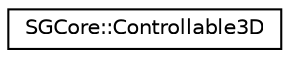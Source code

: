 digraph "Graphical Class Hierarchy"
{
 // LATEX_PDF_SIZE
  edge [fontname="Helvetica",fontsize="10",labelfontname="Helvetica",labelfontsize="10"];
  node [fontname="Helvetica",fontsize="10",shape=record];
  rankdir="LR";
  Node0 [label="SGCore::Controllable3D",height=0.2,width=0.4,color="black", fillcolor="white", style="filled",URL="$structSGCore_1_1Controllable3D.html",tooltip=" "];
}
